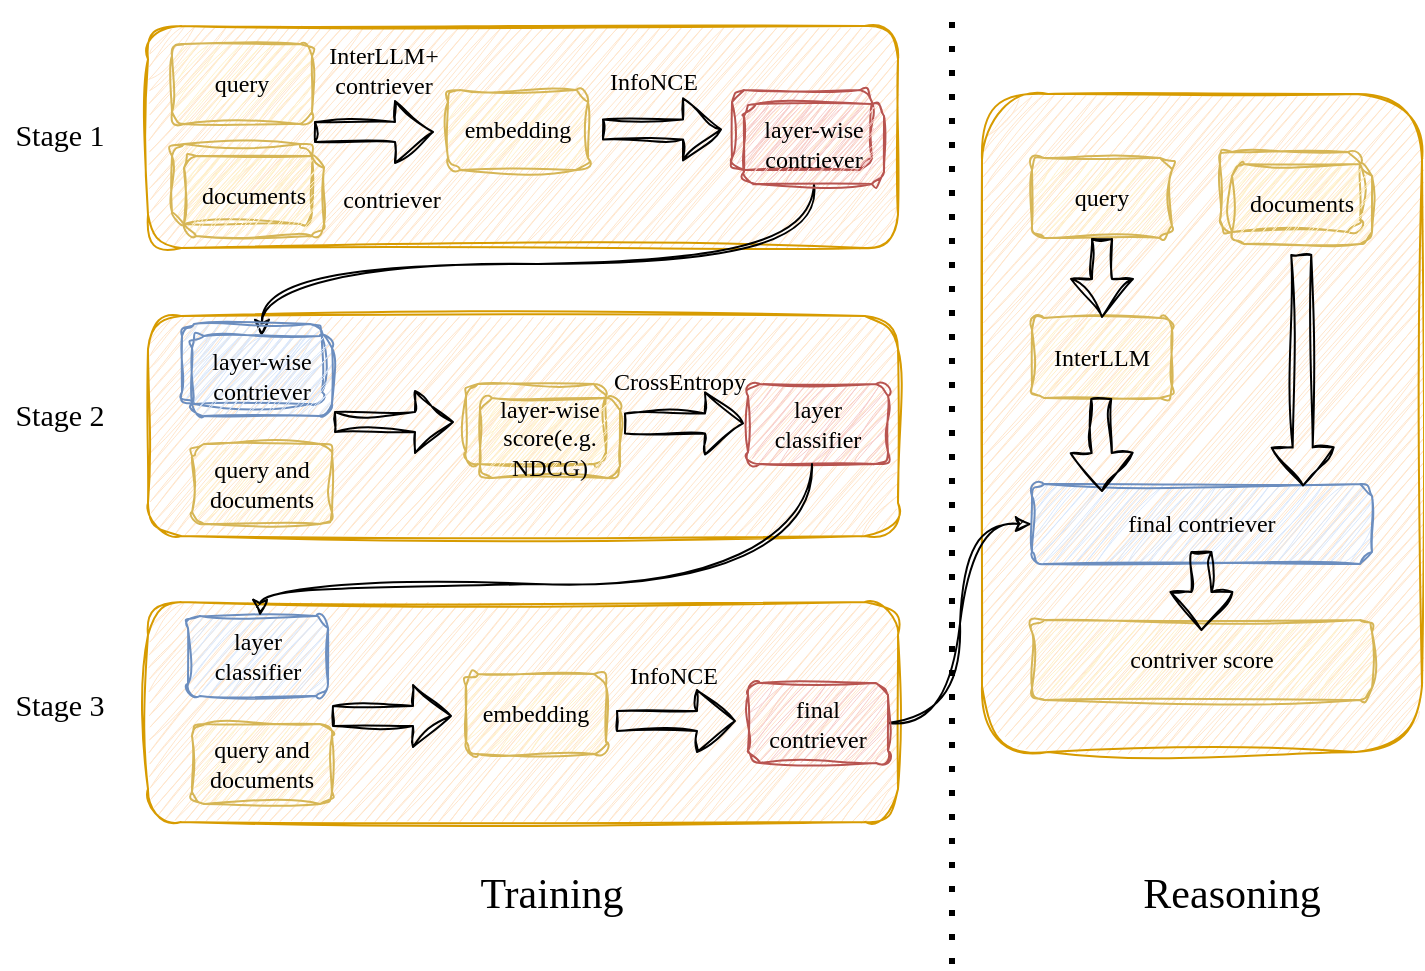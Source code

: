 <mxfile version="27.0.4">
  <diagram name="第 1 页" id="2bCFAPYy3Ok_It1608nk">
    <mxGraphModel dx="813" dy="523" grid="1" gridSize="10" guides="1" tooltips="1" connect="1" arrows="1" fold="1" page="1" pageScale="1" pageWidth="1169" pageHeight="827" math="0" shadow="0">
      <root>
        <mxCell id="0" />
        <mxCell id="1" parent="0" />
        <mxCell id="TraEb09-dWYpg7ymhTB3-65" value="" style="rounded=1;whiteSpace=wrap;html=1;fillColor=#ffe6cc;strokeColor=#d79b00;sketch=1;curveFitting=1;jiggle=2;fontFamily=Comic Sans MS;" vertex="1" parent="1">
          <mxGeometry x="575" y="85" width="220" height="329" as="geometry" />
        </mxCell>
        <mxCell id="TraEb09-dWYpg7ymhTB3-35" value="" style="rounded=1;whiteSpace=wrap;html=1;fillColor=#ffe6cc;strokeColor=#d79b00;sketch=1;curveFitting=1;jiggle=2;fontFamily=Comic Sans MS;" vertex="1" parent="1">
          <mxGeometry x="158" y="196" width="375" height="110" as="geometry" />
        </mxCell>
        <mxCell id="TraEb09-dWYpg7ymhTB3-31" value="" style="rounded=1;whiteSpace=wrap;html=1;fillColor=#ffe6cc;strokeColor=#d79b00;sketch=1;curveFitting=1;jiggle=2;fontFamily=Comic Sans MS;" vertex="1" parent="1">
          <mxGeometry x="158" y="51" width="375" height="111" as="geometry" />
        </mxCell>
        <mxCell id="TraEb09-dWYpg7ymhTB3-1" value="query" style="rounded=1;whiteSpace=wrap;html=1;fillColor=#fff2cc;strokeColor=#d6b656;sketch=1;curveFitting=1;jiggle=2;fontFamily=Comic Sans MS;" vertex="1" parent="1">
          <mxGeometry x="170" y="60" width="70" height="40" as="geometry" />
        </mxCell>
        <mxCell id="TraEb09-dWYpg7ymhTB3-3" value="" style="rounded=1;whiteSpace=wrap;html=1;fillColor=#fff2cc;strokeColor=#d6b656;sketch=1;curveFitting=1;jiggle=2;fontFamily=Comic Sans MS;" vertex="1" parent="1">
          <mxGeometry x="170" y="110" width="70" height="40" as="geometry" />
        </mxCell>
        <mxCell id="TraEb09-dWYpg7ymhTB3-4" value="" style="shape=flexArrow;endArrow=classic;html=1;rounded=0;exitX=1;exitY=0;exitDx=0;exitDy=0;sketch=1;curveFitting=1;jiggle=2;fontFamily=Comic Sans MS;" edge="1" parent="1">
          <mxGeometry width="50" height="50" relative="1" as="geometry">
            <mxPoint x="241" y="104" as="sourcePoint" />
            <mxPoint x="301" y="104" as="targetPoint" />
          </mxGeometry>
        </mxCell>
        <mxCell id="TraEb09-dWYpg7ymhTB3-5" value="documents" style="rounded=1;whiteSpace=wrap;html=1;fillColor=#fff2cc;strokeColor=#d6b656;sketch=1;curveFitting=1;jiggle=2;fontFamily=Comic Sans MS;" vertex="1" parent="1">
          <mxGeometry x="176" y="116" width="70" height="40" as="geometry" />
        </mxCell>
        <mxCell id="TraEb09-dWYpg7ymhTB3-7" value="embedding" style="rounded=1;whiteSpace=wrap;html=1;fillColor=#fff2cc;strokeColor=#d6b656;sketch=1;curveFitting=1;jiggle=2;fontFamily=Comic Sans MS;" vertex="1" parent="1">
          <mxGeometry x="308" y="83" width="70" height="40" as="geometry" />
        </mxCell>
        <mxCell id="TraEb09-dWYpg7ymhTB3-8" value="" style="rounded=1;whiteSpace=wrap;html=1;fillColor=#f8cecc;strokeColor=#b85450;sketch=1;curveFitting=1;jiggle=2;fontFamily=Comic Sans MS;" vertex="1" parent="1">
          <mxGeometry x="450" y="83" width="70" height="40" as="geometry" />
        </mxCell>
        <mxCell id="TraEb09-dWYpg7ymhTB3-9" value="" style="shape=flexArrow;endArrow=classic;html=1;rounded=0;exitX=1;exitY=0;exitDx=0;exitDy=0;sketch=1;curveFitting=1;jiggle=2;fontFamily=Comic Sans MS;" edge="1" parent="1">
          <mxGeometry width="50" height="50" relative="1" as="geometry">
            <mxPoint x="385" y="102.71" as="sourcePoint" />
            <mxPoint x="445" y="102.71" as="targetPoint" />
          </mxGeometry>
        </mxCell>
        <mxCell id="TraEb09-dWYpg7ymhTB3-70" style="edgeStyle=orthogonalEdgeStyle;rounded=0;orthogonalLoop=1;jettySize=auto;html=1;entryX=0.5;entryY=0;entryDx=0;entryDy=0;curved=1;sketch=1;curveFitting=1;jiggle=2;" edge="1" parent="1" source="TraEb09-dWYpg7ymhTB3-10" target="TraEb09-dWYpg7ymhTB3-18">
          <mxGeometry relative="1" as="geometry">
            <Array as="points">
              <mxPoint x="491" y="170" />
              <mxPoint x="215" y="170" />
            </Array>
          </mxGeometry>
        </mxCell>
        <mxCell id="TraEb09-dWYpg7ymhTB3-10" value="&lt;div&gt;layer-wise&lt;/div&gt;contriever" style="rounded=1;whiteSpace=wrap;html=1;fillColor=#f8cecc;strokeColor=#b85450;sketch=1;curveFitting=1;jiggle=2;fontFamily=Comic Sans MS;" vertex="1" parent="1">
          <mxGeometry x="456" y="90" width="70" height="40" as="geometry" />
        </mxCell>
        <mxCell id="TraEb09-dWYpg7ymhTB3-12" value="query and documents" style="rounded=1;whiteSpace=wrap;html=1;fillColor=#fff2cc;strokeColor=#d6b656;sketch=1;curveFitting=1;jiggle=2;fontFamily=Comic Sans MS;" vertex="1" parent="1">
          <mxGeometry x="180" y="260" width="70" height="40" as="geometry" />
        </mxCell>
        <mxCell id="TraEb09-dWYpg7ymhTB3-17" value="" style="rounded=1;whiteSpace=wrap;html=1;fillColor=#dae8fc;strokeColor=#6c8ebf;sketch=1;curveFitting=1;jiggle=2;fontFamily=Comic Sans MS;" vertex="1" parent="1">
          <mxGeometry x="175" y="200" width="70" height="40" as="geometry" />
        </mxCell>
        <mxCell id="TraEb09-dWYpg7ymhTB3-18" value="&lt;div&gt;layer-wise&lt;/div&gt;contriever" style="rounded=1;whiteSpace=wrap;html=1;fillColor=#dae8fc;strokeColor=#6c8ebf;sketch=1;curveFitting=1;jiggle=2;fontFamily=Comic Sans MS;" vertex="1" parent="1">
          <mxGeometry x="180" y="206" width="70" height="40" as="geometry" />
        </mxCell>
        <mxCell id="TraEb09-dWYpg7ymhTB3-20" value="" style="rounded=1;whiteSpace=wrap;html=1;fillColor=#fff2cc;strokeColor=#d6b656;sketch=1;curveFitting=1;jiggle=2;fontFamily=Comic Sans MS;" vertex="1" parent="1">
          <mxGeometry x="317" y="230" width="70" height="40" as="geometry" />
        </mxCell>
        <mxCell id="TraEb09-dWYpg7ymhTB3-21" value="&lt;div&gt;layer-wise&lt;/div&gt;score(e.g. NDCG)" style="rounded=1;whiteSpace=wrap;html=1;fillColor=#fff2cc;strokeColor=#d6b656;sketch=1;curveFitting=1;jiggle=2;fontFamily=Comic Sans MS;" vertex="1" parent="1">
          <mxGeometry x="324" y="237" width="70" height="40" as="geometry" />
        </mxCell>
        <mxCell id="TraEb09-dWYpg7ymhTB3-22" value="layer&lt;div&gt;classifier&lt;/div&gt;" style="rounded=1;whiteSpace=wrap;html=1;fillColor=#f8cecc;strokeColor=#b85450;sketch=1;curveFitting=1;jiggle=2;fontFamily=Comic Sans MS;" vertex="1" parent="1">
          <mxGeometry x="458" y="230" width="70" height="40" as="geometry" />
        </mxCell>
        <mxCell id="TraEb09-dWYpg7ymhTB3-25" value="InfoNCE" style="text;html=1;align=center;verticalAlign=middle;whiteSpace=wrap;rounded=0;sketch=1;curveFitting=1;jiggle=2;fontFamily=Comic Sans MS;" vertex="1" parent="1">
          <mxGeometry x="381" y="64" width="60" height="30" as="geometry" />
        </mxCell>
        <mxCell id="TraEb09-dWYpg7ymhTB3-26" value="InterLLM&lt;span style=&quot;background-color: transparent; color: light-dark(rgb(0, 0, 0), rgb(255, 255, 255));&quot;&gt;+&lt;/span&gt;&lt;div&gt;contriever&lt;/div&gt;" style="text;html=1;align=center;verticalAlign=middle;whiteSpace=wrap;rounded=0;sketch=1;curveFitting=1;jiggle=2;fontFamily=Comic Sans MS;" vertex="1" parent="1">
          <mxGeometry x="246" y="51" width="60" height="43" as="geometry" />
        </mxCell>
        <mxCell id="TraEb09-dWYpg7ymhTB3-27" value="contriever" style="text;html=1;align=center;verticalAlign=middle;whiteSpace=wrap;rounded=0;sketch=1;curveFitting=1;jiggle=2;fontFamily=Comic Sans MS;" vertex="1" parent="1">
          <mxGeometry x="250" y="123" width="60" height="30" as="geometry" />
        </mxCell>
        <mxCell id="TraEb09-dWYpg7ymhTB3-33" value="" style="shape=flexArrow;endArrow=classic;html=1;rounded=0;exitX=1;exitY=0;exitDx=0;exitDy=0;sketch=1;curveFitting=1;jiggle=2;fontFamily=Comic Sans MS;" edge="1" parent="1">
          <mxGeometry width="50" height="50" relative="1" as="geometry">
            <mxPoint x="251" y="249" as="sourcePoint" />
            <mxPoint x="311" y="249" as="targetPoint" />
          </mxGeometry>
        </mxCell>
        <mxCell id="TraEb09-dWYpg7ymhTB3-34" value="" style="shape=flexArrow;endArrow=classic;html=1;rounded=0;exitX=1;exitY=0;exitDx=0;exitDy=0;sketch=1;curveFitting=1;jiggle=2;fontFamily=Comic Sans MS;" edge="1" parent="1">
          <mxGeometry width="50" height="50" relative="1" as="geometry">
            <mxPoint x="396" y="249.71" as="sourcePoint" />
            <mxPoint x="456" y="249.71" as="targetPoint" />
          </mxGeometry>
        </mxCell>
        <mxCell id="TraEb09-dWYpg7ymhTB3-36" value="CrossEntropy" style="text;html=1;align=center;verticalAlign=middle;whiteSpace=wrap;rounded=0;sketch=1;curveFitting=1;jiggle=2;fontFamily=Comic Sans MS;" vertex="1" parent="1">
          <mxGeometry x="394" y="214" width="60" height="30" as="geometry" />
        </mxCell>
        <mxCell id="TraEb09-dWYpg7ymhTB3-37" value="" style="rounded=1;whiteSpace=wrap;html=1;fillColor=#ffe6cc;strokeColor=#d79b00;sketch=1;curveFitting=1;jiggle=2;fontFamily=Comic Sans MS;" vertex="1" parent="1">
          <mxGeometry x="158" y="339" width="375" height="110" as="geometry" />
        </mxCell>
        <mxCell id="TraEb09-dWYpg7ymhTB3-38" value="query and documents" style="rounded=1;whiteSpace=wrap;html=1;fillColor=#fff2cc;strokeColor=#d6b656;sketch=1;curveFitting=1;jiggle=2;fontFamily=Comic Sans MS;" vertex="1" parent="1">
          <mxGeometry x="180" y="400" width="70" height="40" as="geometry" />
        </mxCell>
        <mxCell id="TraEb09-dWYpg7ymhTB3-39" value="layer&lt;div&gt;classifier&lt;/div&gt;" style="rounded=1;whiteSpace=wrap;html=1;fillColor=#dae8fc;strokeColor=#6c8ebf;sketch=1;curveFitting=1;jiggle=2;fontFamily=Comic Sans MS;" vertex="1" parent="1">
          <mxGeometry x="178" y="346" width="70" height="40" as="geometry" />
        </mxCell>
        <mxCell id="TraEb09-dWYpg7ymhTB3-72" style="edgeStyle=orthogonalEdgeStyle;rounded=0;orthogonalLoop=1;jettySize=auto;html=1;entryX=0;entryY=0.5;entryDx=0;entryDy=0;curved=1;sketch=1;curveFitting=1;jiggle=2;" edge="1" parent="1" source="TraEb09-dWYpg7ymhTB3-43" target="TraEb09-dWYpg7ymhTB3-55">
          <mxGeometry relative="1" as="geometry" />
        </mxCell>
        <mxCell id="TraEb09-dWYpg7ymhTB3-43" value="final contriever" style="rounded=1;whiteSpace=wrap;html=1;fillColor=#f8cecc;strokeColor=#b85450;sketch=1;curveFitting=1;jiggle=2;fontFamily=Comic Sans MS;" vertex="1" parent="1">
          <mxGeometry x="458" y="379.5" width="70" height="40" as="geometry" />
        </mxCell>
        <mxCell id="TraEb09-dWYpg7ymhTB3-44" value="" style="shape=flexArrow;endArrow=classic;html=1;rounded=0;exitX=1;exitY=0;exitDx=0;exitDy=0;sketch=1;curveFitting=1;jiggle=2;fontFamily=Comic Sans MS;" edge="1" parent="1">
          <mxGeometry width="50" height="50" relative="1" as="geometry">
            <mxPoint x="392" y="398.5" as="sourcePoint" />
            <mxPoint x="452" y="398.5" as="targetPoint" />
          </mxGeometry>
        </mxCell>
        <mxCell id="TraEb09-dWYpg7ymhTB3-47" value="Stage 1" style="text;html=1;align=center;verticalAlign=middle;whiteSpace=wrap;rounded=0;sketch=1;curveFitting=1;jiggle=2;fontFamily=Comic Sans MS;fontSize=15;" vertex="1" parent="1">
          <mxGeometry x="84" y="90" width="60" height="30" as="geometry" />
        </mxCell>
        <mxCell id="TraEb09-dWYpg7ymhTB3-48" value="Stage 2" style="text;html=1;align=center;verticalAlign=middle;whiteSpace=wrap;rounded=0;sketch=1;curveFitting=1;jiggle=2;fontFamily=Comic Sans MS;fontSize=15;" vertex="1" parent="1">
          <mxGeometry x="84" y="230" width="60" height="30" as="geometry" />
        </mxCell>
        <mxCell id="TraEb09-dWYpg7ymhTB3-49" value="Stage 3" style="text;html=1;align=center;verticalAlign=middle;whiteSpace=wrap;rounded=0;sketch=1;curveFitting=1;jiggle=2;fontFamily=Comic Sans MS;fontSize=15;" vertex="1" parent="1">
          <mxGeometry x="84" y="375" width="60" height="30" as="geometry" />
        </mxCell>
        <mxCell id="TraEb09-dWYpg7ymhTB3-50" value="InfoNCE" style="text;html=1;align=center;verticalAlign=middle;whiteSpace=wrap;rounded=0;sketch=1;curveFitting=1;jiggle=2;fontFamily=Comic Sans MS;" vertex="1" parent="1">
          <mxGeometry x="391" y="360.5" width="60" height="30" as="geometry" />
        </mxCell>
        <mxCell id="TraEb09-dWYpg7ymhTB3-51" value="" style="endArrow=none;dashed=1;html=1;dashPattern=1 3;strokeWidth=3;rounded=0;" edge="1" parent="1">
          <mxGeometry width="50" height="50" relative="1" as="geometry">
            <mxPoint x="560" y="520" as="sourcePoint" />
            <mxPoint x="560" y="40" as="targetPoint" />
          </mxGeometry>
        </mxCell>
        <mxCell id="TraEb09-dWYpg7ymhTB3-52" value="query" style="rounded=1;whiteSpace=wrap;html=1;fillColor=#fff2cc;strokeColor=#d6b656;sketch=1;curveFitting=1;jiggle=2;fontFamily=Comic Sans MS;" vertex="1" parent="1">
          <mxGeometry x="600" y="117" width="70" height="40" as="geometry" />
        </mxCell>
        <mxCell id="TraEb09-dWYpg7ymhTB3-53" value="" style="rounded=1;whiteSpace=wrap;html=1;fillColor=#fff2cc;strokeColor=#d6b656;sketch=1;curveFitting=1;jiggle=2;fontFamily=Comic Sans MS;" vertex="1" parent="1">
          <mxGeometry x="694" y="114" width="70" height="40" as="geometry" />
        </mxCell>
        <mxCell id="TraEb09-dWYpg7ymhTB3-54" value="documents" style="rounded=1;whiteSpace=wrap;html=1;fillColor=#fff2cc;strokeColor=#d6b656;sketch=1;curveFitting=1;jiggle=2;fontFamily=Comic Sans MS;" vertex="1" parent="1">
          <mxGeometry x="700" y="120" width="70" height="40" as="geometry" />
        </mxCell>
        <mxCell id="TraEb09-dWYpg7ymhTB3-55" value="final contriever" style="rounded=1;whiteSpace=wrap;html=1;fillColor=#dae8fc;strokeColor=#6c8ebf;sketch=1;curveFitting=1;jiggle=2;fontFamily=Comic Sans MS;" vertex="1" parent="1">
          <mxGeometry x="600" y="280" width="170" height="40" as="geometry" />
        </mxCell>
        <mxCell id="TraEb09-dWYpg7ymhTB3-56" value="InterLLM" style="rounded=1;whiteSpace=wrap;html=1;fillColor=#fff2cc;strokeColor=#d6b656;sketch=1;curveFitting=1;jiggle=2;fontFamily=Comic Sans MS;" vertex="1" parent="1">
          <mxGeometry x="600" y="197" width="70" height="40" as="geometry" />
        </mxCell>
        <mxCell id="TraEb09-dWYpg7ymhTB3-58" value="" style="shape=flexArrow;endArrow=classic;html=1;rounded=0;exitX=0.5;exitY=1;exitDx=0;exitDy=0;entryX=0.5;entryY=0;entryDx=0;entryDy=0;sketch=1;curveFitting=1;jiggle=2;" edge="1" parent="1" source="TraEb09-dWYpg7ymhTB3-52" target="TraEb09-dWYpg7ymhTB3-56">
          <mxGeometry width="50" height="50" relative="1" as="geometry">
            <mxPoint x="740" y="225" as="sourcePoint" />
            <mxPoint x="790" y="175" as="targetPoint" />
          </mxGeometry>
        </mxCell>
        <mxCell id="TraEb09-dWYpg7ymhTB3-60" value="" style="shape=flexArrow;endArrow=classic;html=1;rounded=0;exitX=0.5;exitY=1;exitDx=0;exitDy=0;entryX=0.797;entryY=0.031;entryDx=0;entryDy=0;entryPerimeter=0;sketch=1;curveFitting=1;jiggle=2;" edge="1" parent="1" target="TraEb09-dWYpg7ymhTB3-55">
          <mxGeometry width="50" height="50" relative="1" as="geometry">
            <mxPoint x="734.62" y="165" as="sourcePoint" />
            <mxPoint x="734.62" y="217" as="targetPoint" />
          </mxGeometry>
        </mxCell>
        <mxCell id="TraEb09-dWYpg7ymhTB3-63" value="" style="shape=flexArrow;endArrow=classic;html=1;rounded=0;exitX=0.5;exitY=1;exitDx=0;exitDy=0;sketch=1;curveFitting=1;jiggle=2;" edge="1" parent="1">
          <mxGeometry width="50" height="50" relative="1" as="geometry">
            <mxPoint x="634.62" y="237" as="sourcePoint" />
            <mxPoint x="635" y="284" as="targetPoint" />
          </mxGeometry>
        </mxCell>
        <mxCell id="TraEb09-dWYpg7ymhTB3-66" value="Training" style="text;html=1;align=center;verticalAlign=middle;whiteSpace=wrap;rounded=0;fontSize=21;fontFamily=Comic Sans MS;" vertex="1" parent="1">
          <mxGeometry x="270" y="460" width="180" height="50" as="geometry" />
        </mxCell>
        <mxCell id="TraEb09-dWYpg7ymhTB3-67" value="Reasoning" style="text;html=1;align=center;verticalAlign=middle;whiteSpace=wrap;rounded=0;fontSize=21;fontFamily=Comic Sans MS;" vertex="1" parent="1">
          <mxGeometry x="670" y="470" width="60" height="30" as="geometry" />
        </mxCell>
        <mxCell id="TraEb09-dWYpg7ymhTB3-68" value="" style="shape=flexArrow;endArrow=classic;html=1;rounded=0;exitX=1;exitY=0;exitDx=0;exitDy=0;sketch=1;curveFitting=1;jiggle=2;fontFamily=Comic Sans MS;" edge="1" parent="1">
          <mxGeometry width="50" height="50" relative="1" as="geometry">
            <mxPoint x="250" y="396" as="sourcePoint" />
            <mxPoint x="310" y="396" as="targetPoint" />
          </mxGeometry>
        </mxCell>
        <mxCell id="TraEb09-dWYpg7ymhTB3-69" value="embedding" style="rounded=1;whiteSpace=wrap;html=1;fillColor=#fff2cc;strokeColor=#d6b656;sketch=1;curveFitting=1;jiggle=2;fontFamily=Comic Sans MS;" vertex="1" parent="1">
          <mxGeometry x="317" y="375" width="70" height="40" as="geometry" />
        </mxCell>
        <mxCell id="TraEb09-dWYpg7ymhTB3-71" style="edgeStyle=orthogonalEdgeStyle;rounded=0;orthogonalLoop=1;jettySize=auto;html=1;entryX=0.5;entryY=0;entryDx=0;entryDy=0;curved=1;sketch=1;curveFitting=1;jiggle=2;" edge="1" parent="1">
          <mxGeometry relative="1" as="geometry">
            <mxPoint x="490" y="270" as="sourcePoint" />
            <mxPoint x="214" y="346" as="targetPoint" />
            <Array as="points">
              <mxPoint x="490" y="330" />
              <mxPoint x="214" y="330" />
            </Array>
          </mxGeometry>
        </mxCell>
        <mxCell id="TraEb09-dWYpg7ymhTB3-73" value="contriver score" style="rounded=1;whiteSpace=wrap;html=1;fillColor=#fff2cc;strokeColor=#d6b656;sketch=1;curveFitting=1;jiggle=2;fontFamily=Comic Sans MS;" vertex="1" parent="1">
          <mxGeometry x="600" y="348" width="170" height="40" as="geometry" />
        </mxCell>
        <mxCell id="TraEb09-dWYpg7ymhTB3-74" value="" style="shape=flexArrow;endArrow=classic;html=1;rounded=0;exitX=0.5;exitY=1;exitDx=0;exitDy=0;entryX=0.5;entryY=0;entryDx=0;entryDy=0;sketch=1;curveFitting=1;jiggle=2;" edge="1" parent="1">
          <mxGeometry width="50" height="50" relative="1" as="geometry">
            <mxPoint x="684.7" y="313.5" as="sourcePoint" />
            <mxPoint x="684.7" y="353.5" as="targetPoint" />
          </mxGeometry>
        </mxCell>
      </root>
    </mxGraphModel>
  </diagram>
</mxfile>
